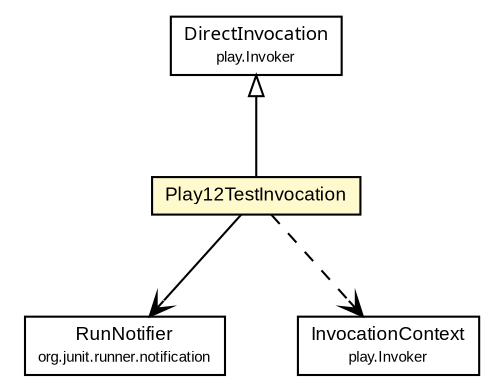 #!/usr/local/bin/dot
#
# Class diagram 
# Generated by UmlGraph version 4.6 (http://www.spinellis.gr/sw/umlgraph)
#

digraph G {
	edge [fontname="arial",fontsize=10,labelfontname="arial",labelfontsize=10];
	node [fontname="arial",fontsize=10,shape=plaintext];
	// com.google.code.play.surefire.junit4.Play12TestInvocation
	c4276 [label=<<table border="0" cellborder="1" cellspacing="0" cellpadding="2" port="p" bgcolor="lemonChiffon" href="./Play12TestInvocation.html">
		<tr><td><table border="0" cellspacing="0" cellpadding="1">
			<tr><td> Play12TestInvocation </td></tr>
		</table></td></tr>
		</table>>, fontname="arial", fontcolor="black", fontsize=9.0];
	//com.google.code.play.surefire.junit4.Play12TestInvocation extends play.Invoker.DirectInvocation
	c4277:p -> c4276:p [dir=back,arrowtail=empty];
	// com.google.code.play.surefire.junit4.Play12TestInvocation NAVASSOC org.junit.runner.notification.RunNotifier
	c4276:p -> c4278:p [taillabel="", label="", headlabel="", fontname="arial", fontcolor="black", fontsize=10.0, color="black", arrowhead=open];
	// com.google.code.play.surefire.junit4.Play12TestInvocation DEPEND play.Invoker.InvocationContext
	c4276:p -> c4280:p [taillabel="", label="", headlabel="", fontname="arial", fontcolor="black", fontsize=10.0, color="black", arrowhead=open, style=dashed];
	// org.junit.runner.notification.RunNotifier
	c4278 [label=<<table border="0" cellborder="1" cellspacing="0" cellpadding="2" port="p" href="http://java.sun.com/j2se/1.4.2/docs/api/org/junit/runner/notification/RunNotifier.html">
		<tr><td><table border="0" cellspacing="0" cellpadding="1">
			<tr><td> RunNotifier </td></tr>
			<tr><td><font point-size="7.0"> org.junit.runner.notification </font></td></tr>
		</table></td></tr>
		</table>>, fontname="arial", fontcolor="black", fontsize=9.0];
	// play.Invoker.InvocationContext
	c4280 [label=<<table border="0" cellborder="1" cellspacing="0" cellpadding="2" port="p" href="http://java.sun.com/j2se/1.4.2/docs/api/play/Invoker/InvocationContext.html">
		<tr><td><table border="0" cellspacing="0" cellpadding="1">
			<tr><td> InvocationContext </td></tr>
			<tr><td><font point-size="7.0"> play.Invoker </font></td></tr>
		</table></td></tr>
		</table>>, fontname="arial", fontcolor="black", fontsize=9.0];
	// play.Invoker.DirectInvocation
	c4277 [label=<<table border="0" cellborder="1" cellspacing="0" cellpadding="2" port="p" href="http://java.sun.com/j2se/1.4.2/docs/api/play/Invoker/DirectInvocation.html">
		<tr><td><table border="0" cellspacing="0" cellpadding="1">
			<tr><td><font face="ariali"> DirectInvocation </font></td></tr>
			<tr><td><font point-size="7.0"> play.Invoker </font></td></tr>
		</table></td></tr>
		</table>>, fontname="arial", fontcolor="black", fontsize=9.0];
}

